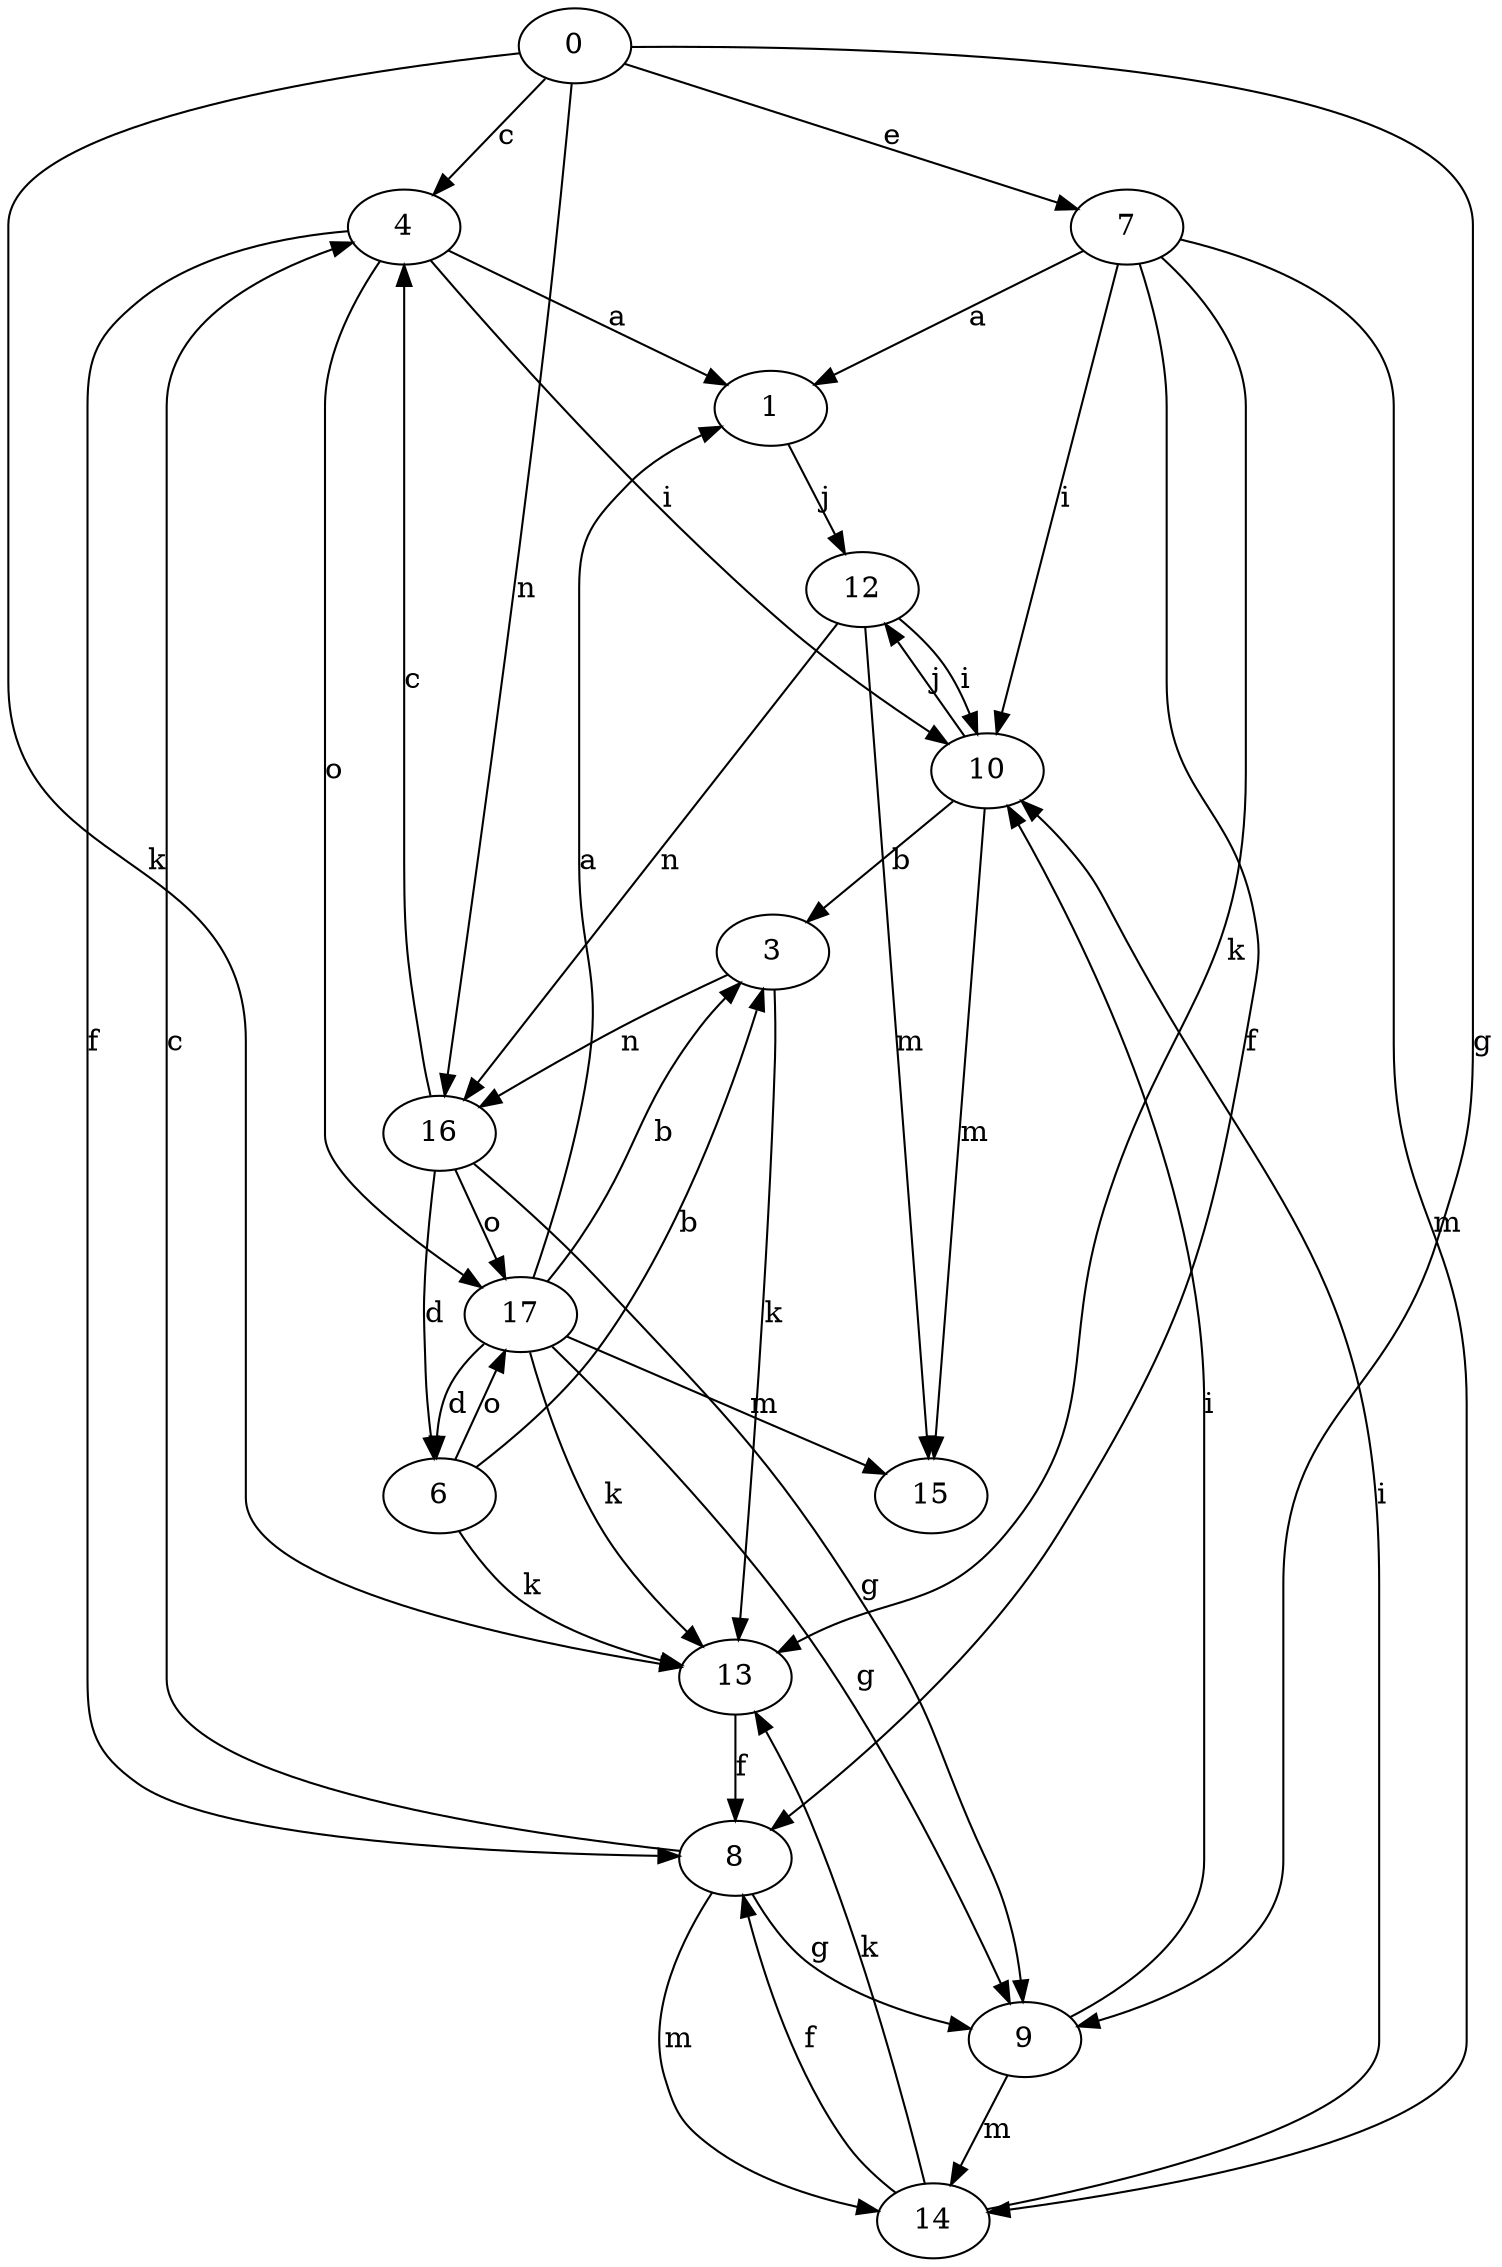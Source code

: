 strict digraph  {
0;
1;
3;
4;
6;
7;
8;
9;
10;
12;
13;
14;
15;
16;
17;
0 -> 4  [label=c];
0 -> 7  [label=e];
0 -> 9  [label=g];
0 -> 13  [label=k];
0 -> 16  [label=n];
1 -> 12  [label=j];
3 -> 13  [label=k];
3 -> 16  [label=n];
4 -> 1  [label=a];
4 -> 8  [label=f];
4 -> 10  [label=i];
4 -> 17  [label=o];
6 -> 3  [label=b];
6 -> 13  [label=k];
6 -> 17  [label=o];
7 -> 1  [label=a];
7 -> 8  [label=f];
7 -> 10  [label=i];
7 -> 13  [label=k];
7 -> 14  [label=m];
8 -> 4  [label=c];
8 -> 9  [label=g];
8 -> 14  [label=m];
9 -> 10  [label=i];
9 -> 14  [label=m];
10 -> 3  [label=b];
10 -> 12  [label=j];
10 -> 15  [label=m];
12 -> 10  [label=i];
12 -> 15  [label=m];
12 -> 16  [label=n];
13 -> 8  [label=f];
14 -> 8  [label=f];
14 -> 10  [label=i];
14 -> 13  [label=k];
16 -> 4  [label=c];
16 -> 6  [label=d];
16 -> 9  [label=g];
16 -> 17  [label=o];
17 -> 1  [label=a];
17 -> 3  [label=b];
17 -> 6  [label=d];
17 -> 9  [label=g];
17 -> 13  [label=k];
17 -> 15  [label=m];
}
